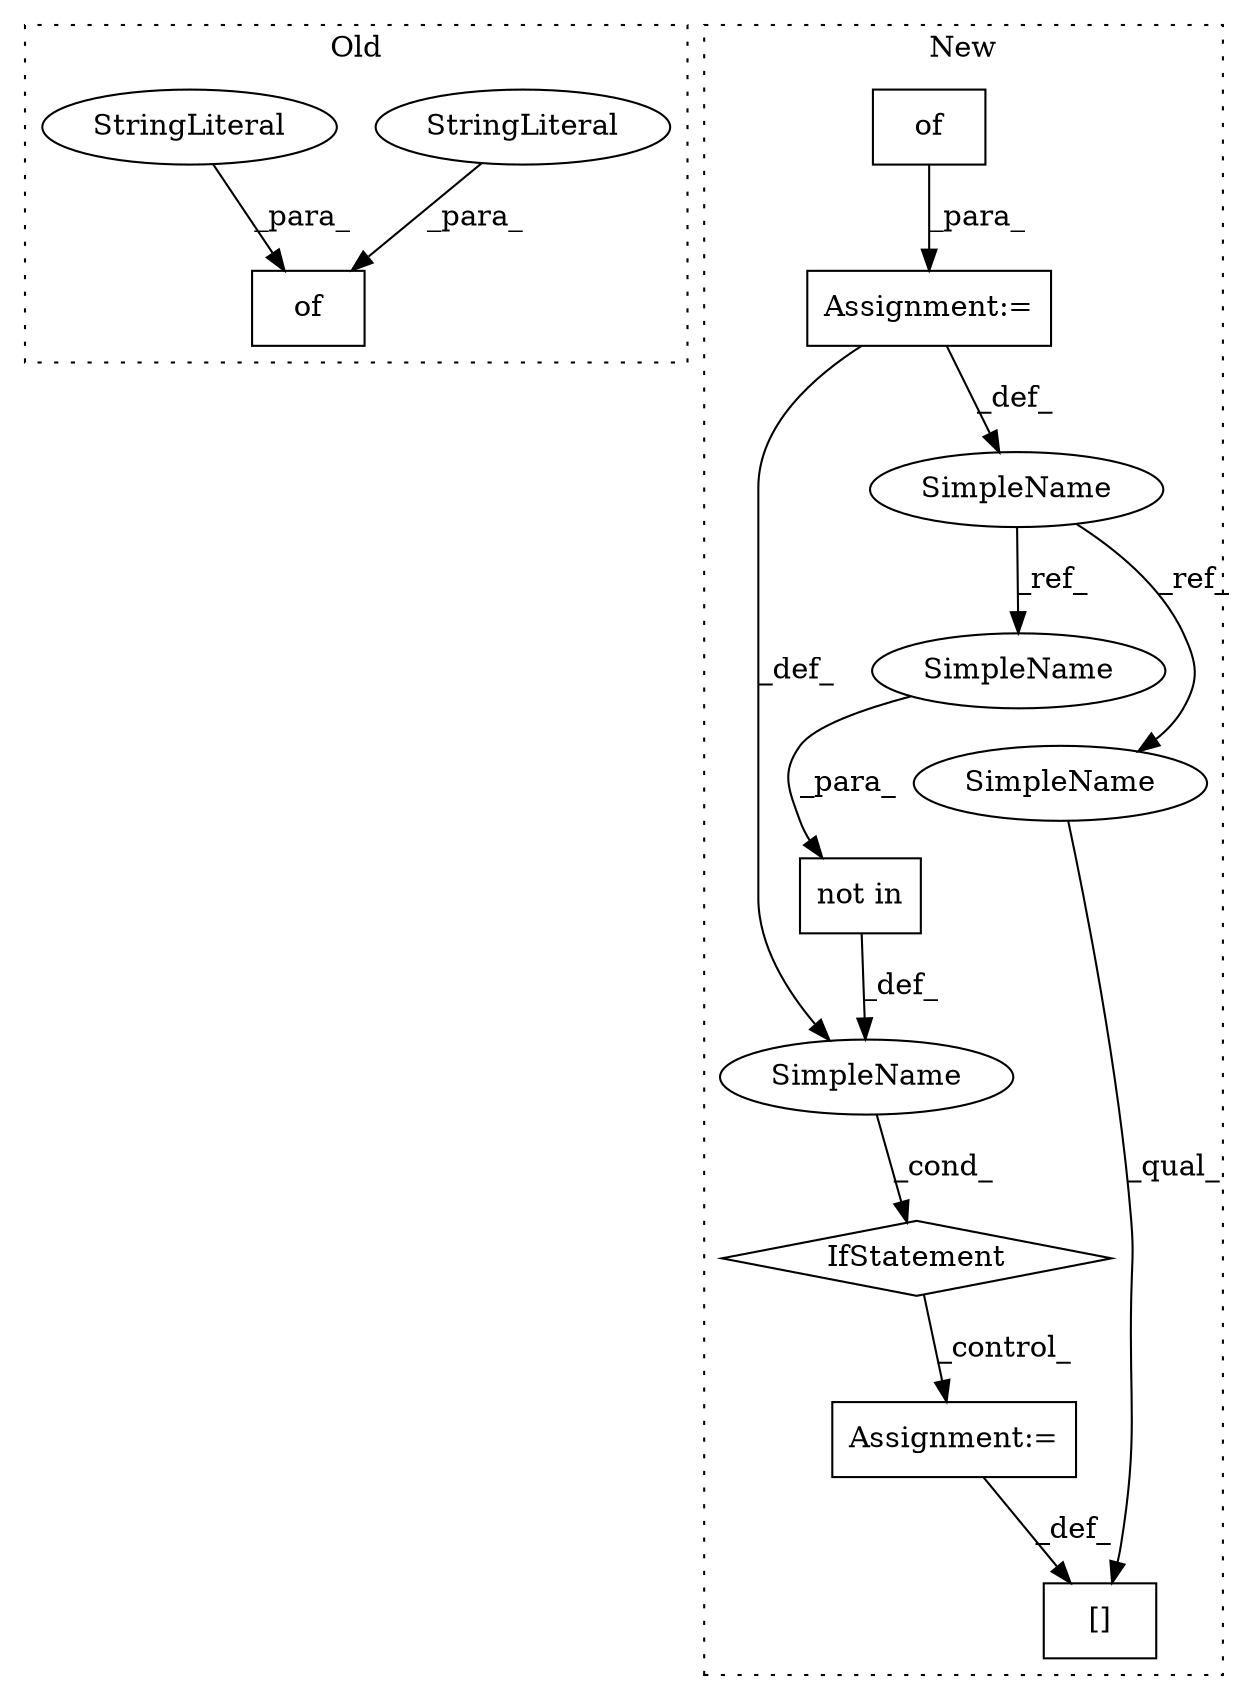 digraph G {
subgraph cluster0 {
1 [label="of" a="32" s="6701,6825" l="3,1" shape="box"];
7 [label="StringLiteral" a="45" s="6720" l="14" shape="ellipse"];
10 [label="StringLiteral" a="45" s="6748" l="20" shape="ellipse"];
label = "Old";
style="dotted";
}
subgraph cluster1 {
2 [label="not in" a="108" s="5313" l="16" shape="box"];
3 [label="IfStatement" a="25" s="5301,5329" l="12,2" shape="diamond"];
4 [label="Assignment:=" a="7" s="5353" l="1" shape="box"];
5 [label="SimpleName" a="42" s="" l="" shape="ellipse"];
6 [label="[]" a="2" s="5343,5352" l="6,1" shape="box"];
8 [label="of" a="32" s="4999" l="4" shape="box"];
9 [label="SimpleName" a="42" s="4989" l="5" shape="ellipse"];
11 [label="Assignment:=" a="7" s="4994" l="1" shape="box"];
12 [label="SimpleName" a="42" s="5324" l="5" shape="ellipse"];
13 [label="SimpleName" a="42" s="5343" l="5" shape="ellipse"];
label = "New";
style="dotted";
}
2 -> 5 [label="_def_"];
3 -> 4 [label="_control_"];
4 -> 6 [label="_def_"];
5 -> 3 [label="_cond_"];
7 -> 1 [label="_para_"];
8 -> 11 [label="_para_"];
9 -> 13 [label="_ref_"];
9 -> 12 [label="_ref_"];
10 -> 1 [label="_para_"];
11 -> 5 [label="_def_"];
11 -> 9 [label="_def_"];
12 -> 2 [label="_para_"];
13 -> 6 [label="_qual_"];
}